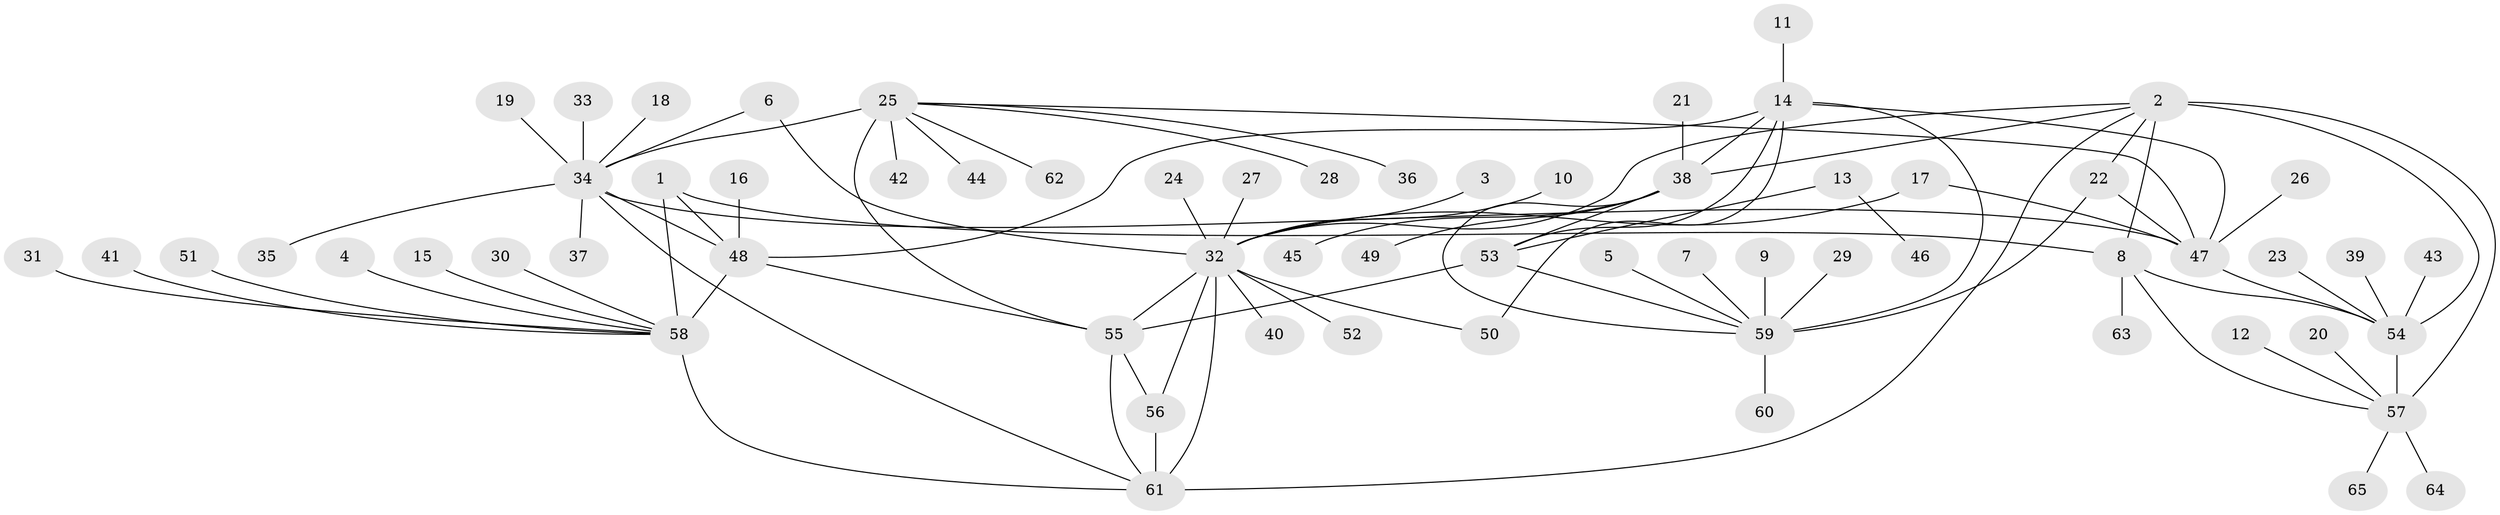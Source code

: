 // original degree distribution, {11: 0.038461538461538464, 6: 0.046153846153846156, 7: 0.03076923076923077, 16: 0.007692307692307693, 8: 0.046153846153846156, 9: 0.05384615384615385, 13: 0.007692307692307693, 1: 0.5769230769230769, 2: 0.16153846153846155, 3: 0.03076923076923077}
// Generated by graph-tools (version 1.1) at 2025/02/03/09/25 03:02:41]
// undirected, 65 vertices, 89 edges
graph export_dot {
graph [start="1"]
  node [color=gray90,style=filled];
  1;
  2;
  3;
  4;
  5;
  6;
  7;
  8;
  9;
  10;
  11;
  12;
  13;
  14;
  15;
  16;
  17;
  18;
  19;
  20;
  21;
  22;
  23;
  24;
  25;
  26;
  27;
  28;
  29;
  30;
  31;
  32;
  33;
  34;
  35;
  36;
  37;
  38;
  39;
  40;
  41;
  42;
  43;
  44;
  45;
  46;
  47;
  48;
  49;
  50;
  51;
  52;
  53;
  54;
  55;
  56;
  57;
  58;
  59;
  60;
  61;
  62;
  63;
  64;
  65;
  1 -- 8 [weight=1.0];
  1 -- 48 [weight=1.0];
  1 -- 58 [weight=4.0];
  2 -- 8 [weight=1.0];
  2 -- 22 [weight=1.0];
  2 -- 32 [weight=1.0];
  2 -- 38 [weight=1.0];
  2 -- 54 [weight=3.0];
  2 -- 57 [weight=1.0];
  2 -- 61 [weight=1.0];
  3 -- 32 [weight=1.0];
  4 -- 58 [weight=1.0];
  5 -- 59 [weight=1.0];
  6 -- 32 [weight=1.0];
  6 -- 34 [weight=1.0];
  7 -- 59 [weight=1.0];
  8 -- 54 [weight=3.0];
  8 -- 57 [weight=1.0];
  8 -- 63 [weight=1.0];
  9 -- 59 [weight=1.0];
  10 -- 32 [weight=1.0];
  11 -- 14 [weight=1.0];
  12 -- 57 [weight=1.0];
  13 -- 46 [weight=1.0];
  13 -- 53 [weight=1.0];
  14 -- 38 [weight=2.0];
  14 -- 47 [weight=1.0];
  14 -- 48 [weight=1.0];
  14 -- 50 [weight=1.0];
  14 -- 53 [weight=2.0];
  14 -- 59 [weight=4.0];
  15 -- 58 [weight=1.0];
  16 -- 48 [weight=1.0];
  17 -- 32 [weight=1.0];
  17 -- 47 [weight=1.0];
  18 -- 34 [weight=1.0];
  19 -- 34 [weight=1.0];
  20 -- 57 [weight=1.0];
  21 -- 38 [weight=1.0];
  22 -- 47 [weight=1.0];
  22 -- 59 [weight=1.0];
  23 -- 54 [weight=1.0];
  24 -- 32 [weight=1.0];
  25 -- 28 [weight=1.0];
  25 -- 34 [weight=6.0];
  25 -- 36 [weight=1.0];
  25 -- 42 [weight=1.0];
  25 -- 44 [weight=1.0];
  25 -- 47 [weight=2.0];
  25 -- 55 [weight=1.0];
  25 -- 62 [weight=1.0];
  26 -- 47 [weight=1.0];
  27 -- 32 [weight=1.0];
  29 -- 59 [weight=1.0];
  30 -- 58 [weight=1.0];
  31 -- 58 [weight=1.0];
  32 -- 40 [weight=1.0];
  32 -- 50 [weight=1.0];
  32 -- 52 [weight=1.0];
  32 -- 55 [weight=2.0];
  32 -- 56 [weight=4.0];
  32 -- 61 [weight=2.0];
  33 -- 34 [weight=1.0];
  34 -- 35 [weight=1.0];
  34 -- 37 [weight=1.0];
  34 -- 47 [weight=3.0];
  34 -- 48 [weight=1.0];
  34 -- 61 [weight=1.0];
  38 -- 45 [weight=1.0];
  38 -- 49 [weight=1.0];
  38 -- 53 [weight=1.0];
  38 -- 59 [weight=2.0];
  39 -- 54 [weight=1.0];
  41 -- 58 [weight=1.0];
  43 -- 54 [weight=1.0];
  47 -- 54 [weight=1.0];
  48 -- 55 [weight=1.0];
  48 -- 58 [weight=4.0];
  51 -- 58 [weight=1.0];
  53 -- 55 [weight=1.0];
  53 -- 59 [weight=2.0];
  54 -- 57 [weight=3.0];
  55 -- 56 [weight=2.0];
  55 -- 61 [weight=1.0];
  56 -- 61 [weight=2.0];
  57 -- 64 [weight=1.0];
  57 -- 65 [weight=1.0];
  58 -- 61 [weight=2.0];
  59 -- 60 [weight=1.0];
}
